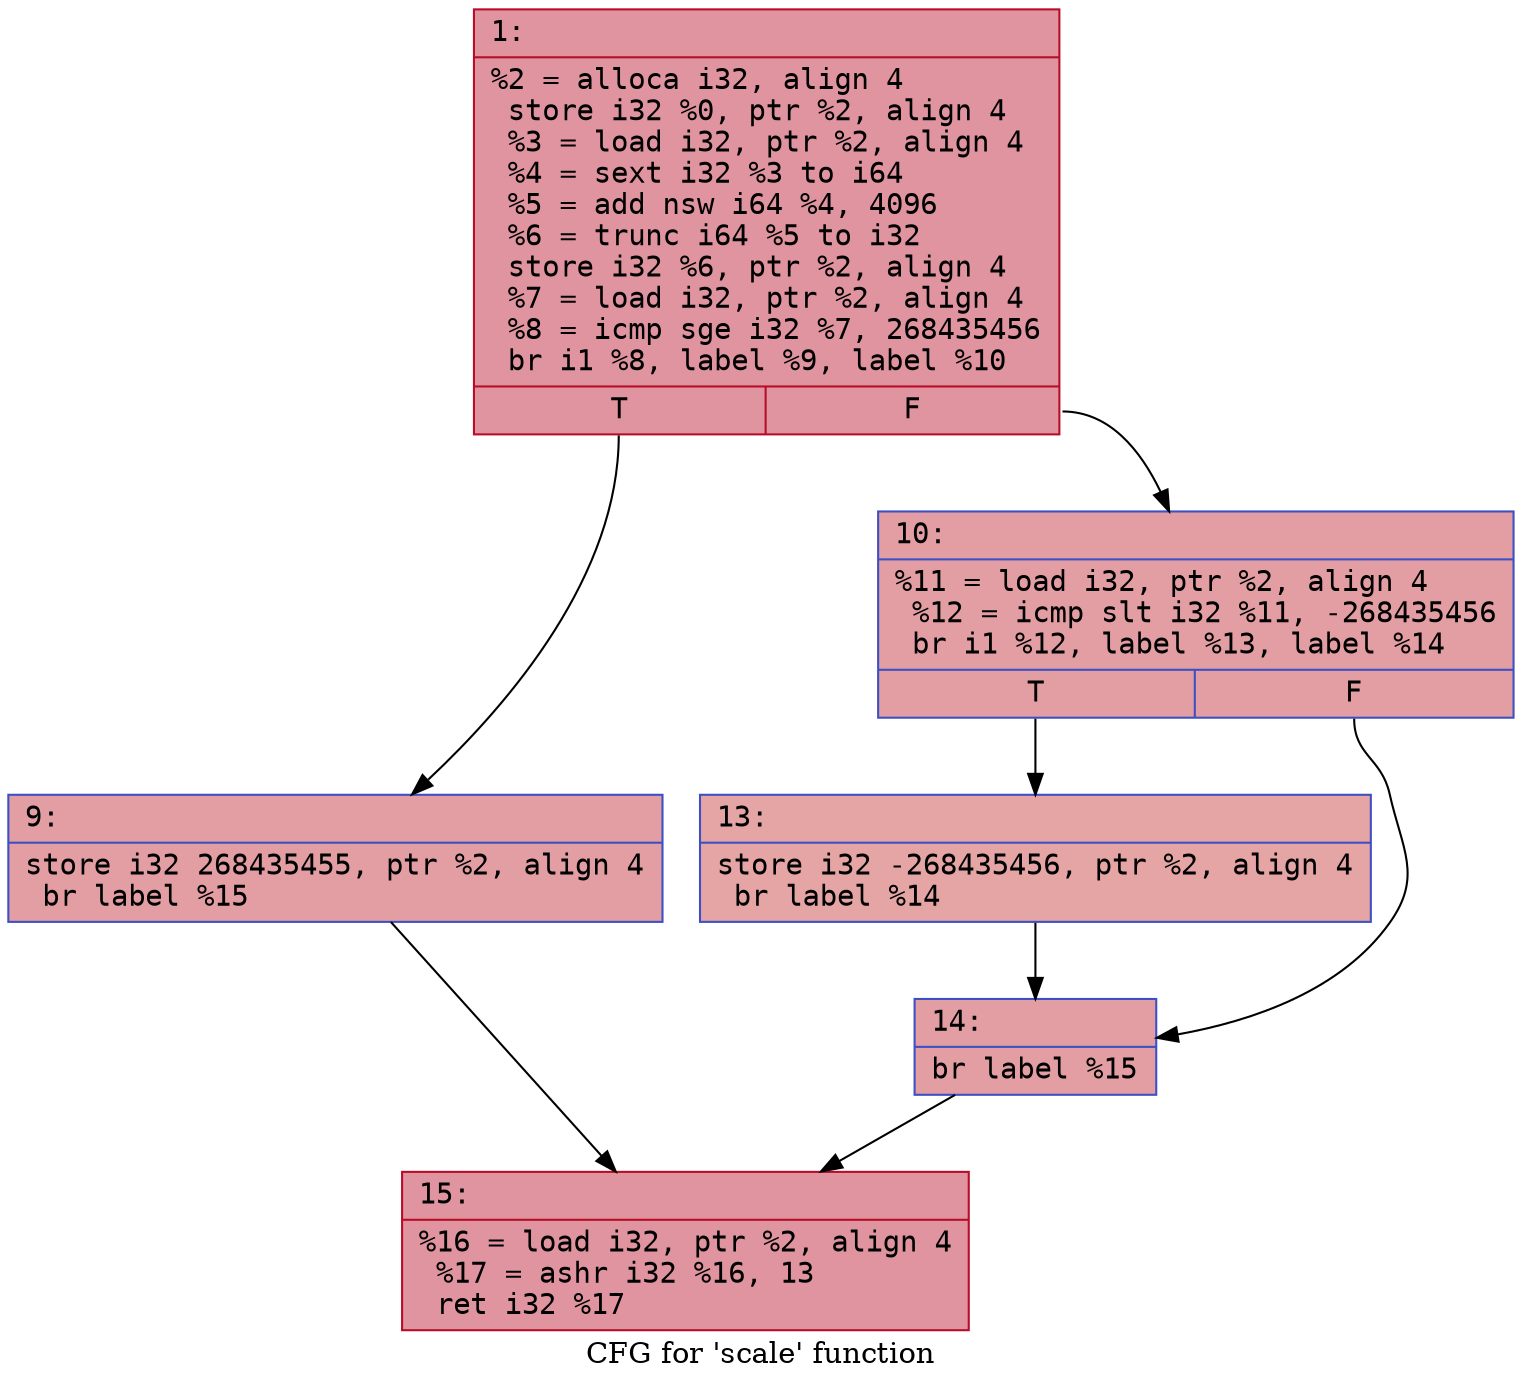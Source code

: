 digraph "CFG for 'scale' function" {
	label="CFG for 'scale' function";

	Node0x600000166800 [shape=record,color="#b70d28ff", style=filled, fillcolor="#b70d2870" fontname="Courier",label="{1:\l|  %2 = alloca i32, align 4\l  store i32 %0, ptr %2, align 4\l  %3 = load i32, ptr %2, align 4\l  %4 = sext i32 %3 to i64\l  %5 = add nsw i64 %4, 4096\l  %6 = trunc i64 %5 to i32\l  store i32 %6, ptr %2, align 4\l  %7 = load i32, ptr %2, align 4\l  %8 = icmp sge i32 %7, 268435456\l  br i1 %8, label %9, label %10\l|{<s0>T|<s1>F}}"];
	Node0x600000166800:s0 -> Node0x600000166850[tooltip="1 -> 9\nProbability 50.00%" ];
	Node0x600000166800:s1 -> Node0x6000001668a0[tooltip="1 -> 10\nProbability 50.00%" ];
	Node0x600000166850 [shape=record,color="#3d50c3ff", style=filled, fillcolor="#be242e70" fontname="Courier",label="{9:\l|  store i32 268435455, ptr %2, align 4\l  br label %15\l}"];
	Node0x600000166850 -> Node0x600000166990[tooltip="9 -> 15\nProbability 100.00%" ];
	Node0x6000001668a0 [shape=record,color="#3d50c3ff", style=filled, fillcolor="#be242e70" fontname="Courier",label="{10:\l|  %11 = load i32, ptr %2, align 4\l  %12 = icmp slt i32 %11, -268435456\l  br i1 %12, label %13, label %14\l|{<s0>T|<s1>F}}"];
	Node0x6000001668a0:s0 -> Node0x6000001668f0[tooltip="10 -> 13\nProbability 50.00%" ];
	Node0x6000001668a0:s1 -> Node0x600000166940[tooltip="10 -> 14\nProbability 50.00%" ];
	Node0x6000001668f0 [shape=record,color="#3d50c3ff", style=filled, fillcolor="#c5333470" fontname="Courier",label="{13:\l|  store i32 -268435456, ptr %2, align 4\l  br label %14\l}"];
	Node0x6000001668f0 -> Node0x600000166940[tooltip="13 -> 14\nProbability 100.00%" ];
	Node0x600000166940 [shape=record,color="#3d50c3ff", style=filled, fillcolor="#be242e70" fontname="Courier",label="{14:\l|  br label %15\l}"];
	Node0x600000166940 -> Node0x600000166990[tooltip="14 -> 15\nProbability 100.00%" ];
	Node0x600000166990 [shape=record,color="#b70d28ff", style=filled, fillcolor="#b70d2870" fontname="Courier",label="{15:\l|  %16 = load i32, ptr %2, align 4\l  %17 = ashr i32 %16, 13\l  ret i32 %17\l}"];
}
